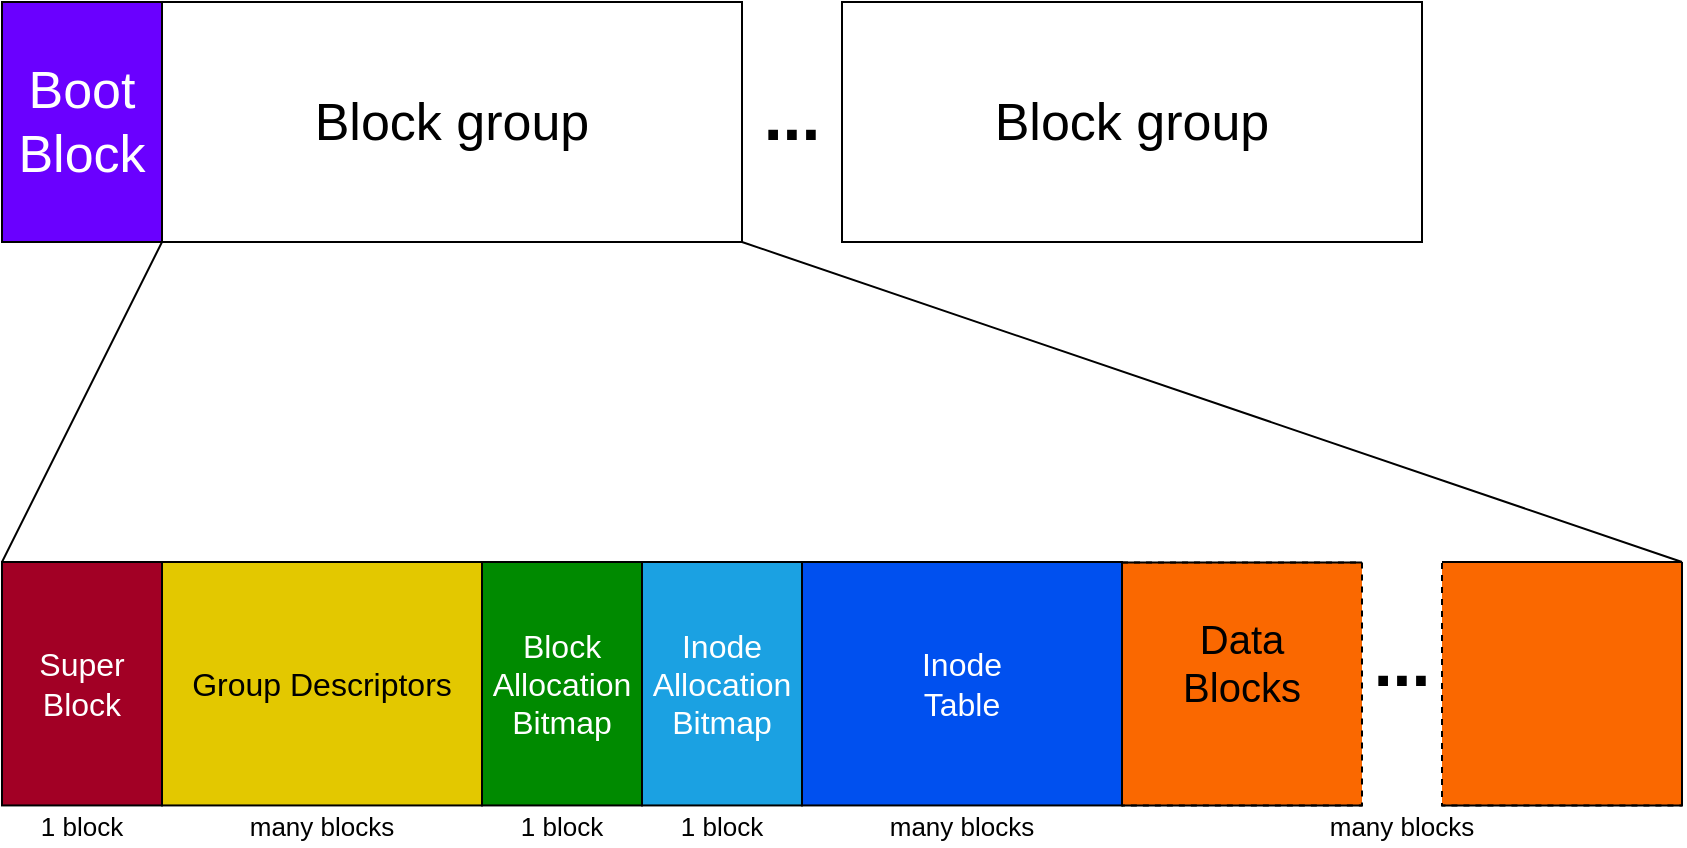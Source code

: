 <mxfile>
    <diagram id="07Rat0S_0DLcgAiuY93-" name="Page-1">
        <mxGraphModel dx="49" dy="88" grid="1" gridSize="10" guides="1" tooltips="1" connect="1" arrows="1" fold="1" page="1" pageScale="1" pageWidth="850" pageHeight="1100" math="0" shadow="0">
            <root>
                <mxCell id="0"/>
                <mxCell id="1" parent="0"/>
                <mxCell id="8" value="" style="rounded=0;whiteSpace=wrap;html=1;dashed=1;fillColor=#fa6800;fontColor=#000000;strokeColor=#000000;" vertex="1" parent="1">
                    <mxGeometry x="600" y="520.29" width="120" height="121.43" as="geometry"/>
                </mxCell>
                <mxCell id="9" value="" style="endArrow=none;html=1;entryX=1;entryY=0;entryDx=0;entryDy=0;exitX=1;exitY=0;exitDx=0;exitDy=0;strokeColor=#000000;" edge="1" parent="1" source="8">
                    <mxGeometry width="50" height="50" relative="1" as="geometry">
                        <mxPoint x="680" y="710.29" as="sourcePoint"/>
                        <mxPoint x="600" y="520.29" as="targetPoint"/>
                    </mxGeometry>
                </mxCell>
                <mxCell id="10" value="" style="endArrow=none;html=1;entryX=0;entryY=0;entryDx=0;entryDy=0;exitX=0;exitY=1;exitDx=0;exitDy=0;strokeColor=#000000;fontSize=16;" edge="1" parent="1" source="8" target="8">
                    <mxGeometry width="50" height="50" relative="1" as="geometry">
                        <mxPoint x="690" y="530.29" as="sourcePoint"/>
                        <mxPoint x="610" y="530.29" as="targetPoint"/>
                    </mxGeometry>
                </mxCell>
                <mxCell id="12" value="" style="rounded=0;whiteSpace=wrap;html=1;dashed=1;fillColor=#fa6800;fontColor=#000000;strokeColor=#000000;" vertex="1" parent="1">
                    <mxGeometry x="760" y="520" width="120" height="121.72" as="geometry"/>
                </mxCell>
                <mxCell id="13" value="" style="endArrow=none;html=1;entryX=0;entryY=0;entryDx=0;entryDy=0;exitX=1;exitY=0;exitDx=0;exitDy=0;strokeColor=#000000;" edge="1" parent="1" source="12" target="12">
                    <mxGeometry width="50" height="50" relative="1" as="geometry">
                        <mxPoint x="850" y="740" as="sourcePoint"/>
                        <mxPoint x="770" y="550" as="targetPoint"/>
                    </mxGeometry>
                </mxCell>
                <mxCell id="14" value="" style="endArrow=none;html=1;entryX=1;entryY=0;entryDx=0;entryDy=0;exitX=1;exitY=1;exitDx=0;exitDy=0;strokeColor=#000000;" edge="1" parent="1" source="12" target="12">
                    <mxGeometry width="50" height="50" relative="1" as="geometry">
                        <mxPoint x="850" y="670" as="sourcePoint"/>
                        <mxPoint x="850" y="550" as="targetPoint"/>
                    </mxGeometry>
                </mxCell>
                <mxCell id="15" value="" style="endArrow=none;html=1;entryX=1;entryY=1;entryDx=0;entryDy=0;exitX=0;exitY=1;exitDx=0;exitDy=0;strokeColor=#000000;" edge="1" parent="1" source="12" target="12">
                    <mxGeometry width="50" height="50" relative="1" as="geometry">
                        <mxPoint x="770" y="670" as="sourcePoint"/>
                        <mxPoint x="780" y="560" as="targetPoint"/>
                    </mxGeometry>
                </mxCell>
                <mxCell id="16" value="Data&lt;br&gt;Blocks" style="text;html=1;strokeColor=none;fillColor=none;align=center;verticalAlign=middle;whiteSpace=wrap;rounded=0;dashed=1;rotation=0;fontSize=20;" vertex="1" parent="1">
                    <mxGeometry x="600" y="560.29" width="120" height="20" as="geometry"/>
                </mxCell>
                <mxCell id="17" value="..." style="text;html=1;strokeColor=none;fillColor=none;align=center;verticalAlign=middle;whiteSpace=wrap;rounded=0;dashed=1;rotation=0;fontSize=34;fontStyle=1" vertex="1" parent="1">
                    <mxGeometry x="600" y="560.29" width="280" height="20" as="geometry"/>
                </mxCell>
                <mxCell id="2" value="Super&lt;br&gt;Block" style="rounded=0;whiteSpace=wrap;html=1;fillColor=#a20025;fontColor=#ffffff;strokeColor=#000000;fontSize=16;" vertex="1" parent="1">
                    <mxGeometry x="40" y="520" width="80" height="121.72" as="geometry"/>
                </mxCell>
                <mxCell id="3" value="Group Descriptors" style="rounded=0;whiteSpace=wrap;html=1;fillColor=#e3c800;fontColor=#000000;strokeColor=#000000;fontSize=16;" vertex="1" parent="1">
                    <mxGeometry x="120" y="520" width="160" height="121.72" as="geometry"/>
                </mxCell>
                <mxCell id="4" value="Block Allocation Bitmap" style="rounded=0;whiteSpace=wrap;html=1;fillColor=#008a00;fontColor=#ffffff;strokeColor=#000000;fontSize=16;" vertex="1" parent="1">
                    <mxGeometry x="280" y="520" width="80" height="121.72" as="geometry"/>
                </mxCell>
                <mxCell id="5" value="Inode Allocation Bitmap" style="rounded=0;whiteSpace=wrap;html=1;fillColor=#1ba1e2;fontColor=#ffffff;strokeColor=#000000;fontSize=16;" vertex="1" parent="1">
                    <mxGeometry x="360" y="520" width="80" height="121.72" as="geometry"/>
                </mxCell>
                <mxCell id="6" value="Inode&lt;br style=&quot;font-size: 16px;&quot;&gt;Table" style="rounded=0;whiteSpace=wrap;html=1;fillColor=#0050ef;fontColor=#ffffff;strokeColor=#000000;fontSize=16;" vertex="1" parent="1">
                    <mxGeometry x="440" y="520" width="160" height="121.72" as="geometry"/>
                </mxCell>
                <mxCell id="20" value="Boot&lt;br&gt;Block" style="rounded=0;whiteSpace=wrap;html=1;fontSize=26;fillColor=#6a00ff;fontColor=#ffffff;strokeColor=#000000;" vertex="1" parent="1">
                    <mxGeometry x="40" y="240" width="80" height="120" as="geometry"/>
                </mxCell>
                <mxCell id="21" value="Block group" style="rounded=0;whiteSpace=wrap;html=1;fontSize=26;strokeColor=#000000;" vertex="1" parent="1">
                    <mxGeometry x="120" y="240" width="290" height="120" as="geometry"/>
                </mxCell>
                <mxCell id="22" value="..." style="text;html=1;strokeColor=none;fillColor=none;align=center;verticalAlign=bottom;whiteSpace=wrap;rounded=0;dashed=1;rotation=0;fontSize=34;fontStyle=1" vertex="1" parent="1">
                    <mxGeometry x="410" y="300" width="50" height="20" as="geometry"/>
                </mxCell>
                <mxCell id="23" value="Block group" style="rounded=0;whiteSpace=wrap;html=1;fontSize=26;strokeColor=#000000;" vertex="1" parent="1">
                    <mxGeometry x="460" y="240" width="290" height="120" as="geometry"/>
                </mxCell>
                <mxCell id="25" value="1 block" style="text;html=1;strokeColor=none;fillColor=none;align=center;verticalAlign=middle;whiteSpace=wrap;rounded=0;fontSize=13;" vertex="1" parent="1">
                    <mxGeometry x="40" y="641.72" width="80" height="20" as="geometry"/>
                </mxCell>
                <mxCell id="26" value="many blocks" style="text;html=1;strokeColor=none;fillColor=none;align=center;verticalAlign=middle;whiteSpace=wrap;rounded=0;fontSize=13;" vertex="1" parent="1">
                    <mxGeometry x="160" y="641.72" width="80" height="20" as="geometry"/>
                </mxCell>
                <mxCell id="27" value="1 block" style="text;html=1;strokeColor=none;fillColor=none;align=center;verticalAlign=middle;whiteSpace=wrap;rounded=0;fontSize=13;" vertex="1" parent="1">
                    <mxGeometry x="280" y="641.72" width="80" height="20" as="geometry"/>
                </mxCell>
                <mxCell id="28" value="1 block" style="text;html=1;strokeColor=none;fillColor=none;align=center;verticalAlign=middle;whiteSpace=wrap;rounded=0;fontSize=13;" vertex="1" parent="1">
                    <mxGeometry x="360" y="641.72" width="80" height="20" as="geometry"/>
                </mxCell>
                <mxCell id="29" value="many blocks" style="text;html=1;strokeColor=none;fillColor=none;align=center;verticalAlign=middle;whiteSpace=wrap;rounded=0;fontSize=13;" vertex="1" parent="1">
                    <mxGeometry x="480" y="641.72" width="80" height="20" as="geometry"/>
                </mxCell>
                <mxCell id="30" value="many blocks" style="text;html=1;strokeColor=none;fillColor=none;align=center;verticalAlign=middle;whiteSpace=wrap;rounded=0;fontSize=13;" vertex="1" parent="1">
                    <mxGeometry x="700" y="641.72" width="80" height="20" as="geometry"/>
                </mxCell>
                <mxCell id="31" value="" style="endArrow=none;html=1;fontSize=13;strokeColor=#000000;entryX=0;entryY=1;entryDx=0;entryDy=0;exitX=0;exitY=0;exitDx=0;exitDy=0;" edge="1" parent="1" source="2" target="21">
                    <mxGeometry width="50" height="50" relative="1" as="geometry">
                        <mxPoint x="80" y="530" as="sourcePoint"/>
                        <mxPoint x="130" y="480" as="targetPoint"/>
                    </mxGeometry>
                </mxCell>
                <mxCell id="32" value="" style="endArrow=none;html=1;fontSize=13;strokeColor=#000000;entryX=1;entryY=1;entryDx=0;entryDy=0;exitX=1;exitY=0;exitDx=0;exitDy=0;" edge="1" parent="1" source="12" target="21">
                    <mxGeometry width="50" height="50" relative="1" as="geometry">
                        <mxPoint x="890" y="510" as="sourcePoint"/>
                        <mxPoint x="130" y="370" as="targetPoint"/>
                    </mxGeometry>
                </mxCell>
                <mxCell id="33" value="" style="endArrow=none;html=1;entryX=0;entryY=1;entryDx=0;entryDy=0;exitX=1;exitY=1;exitDx=0;exitDy=0;strokeColor=#000000;fontSize=16;" edge="1" parent="1" source="8" target="8">
                    <mxGeometry width="50" height="50" relative="1" as="geometry">
                        <mxPoint x="610" y="651.72" as="sourcePoint"/>
                        <mxPoint x="610" y="530.29" as="targetPoint"/>
                    </mxGeometry>
                </mxCell>
            </root>
        </mxGraphModel>
    </diagram>
</mxfile>